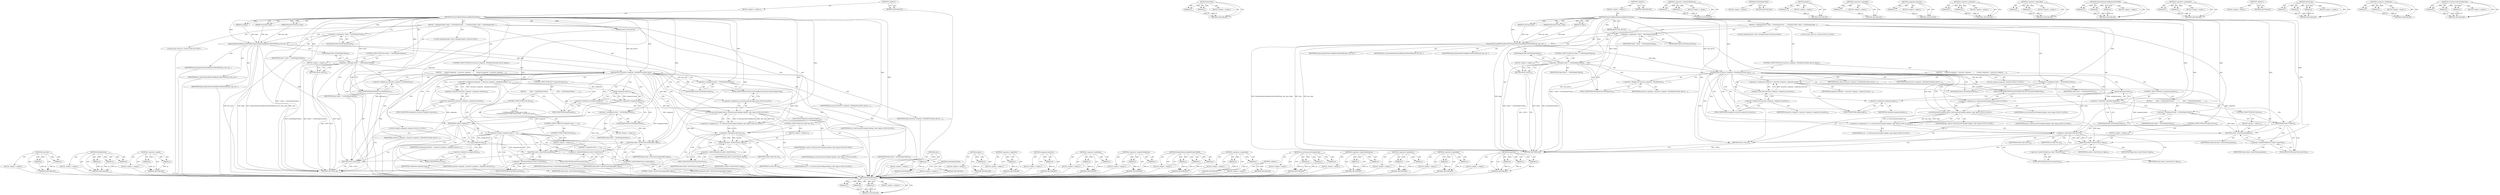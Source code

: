 digraph "InsertChar" {
vulnerable_133 [label=<(METHOD,FilterKeyPress)>];
vulnerable_134 [label=<(PARAM,p1)>];
vulnerable_135 [label=<(PARAM,p2)>];
vulnerable_136 [label=<(PARAM,p3)>];
vulnerable_137 [label=<(BLOCK,&lt;empty&gt;,&lt;empty&gt;)>];
vulnerable_138 [label=<(METHOD_RETURN,ANY)>];
vulnerable_156 [label=<(METHOD,InsertText)>];
vulnerable_157 [label=<(PARAM,p1)>];
vulnerable_158 [label=<(PARAM,p2)>];
vulnerable_159 [label=<(BLOCK,&lt;empty&gt;,&lt;empty&gt;)>];
vulnerable_160 [label=<(METHOD_RETURN,ANY)>];
vulnerable_6 [label=<(METHOD,&lt;global&gt;)<SUB>1</SUB>>];
vulnerable_7 [label=<(BLOCK,&lt;empty&gt;,&lt;empty&gt;)<SUB>1</SUB>>];
vulnerable_8 [label=<(METHOD,ProcessUnfilteredFabricatedKeyPressEvent)<SUB>1</SUB>>];
vulnerable_9 [label=<(PARAM,EventType type)<SUB>2</SUB>>];
vulnerable_10 [label=<(PARAM,KeyboardCode key_code)<SUB>3</SUB>>];
vulnerable_11 [label=<(PARAM,int flags)<SUB>4</SUB>>];
vulnerable_12 [label=<(PARAM,guint32 ibus_keyval)<SUB>5</SUB>>];
vulnerable_13 [label=<(BLOCK,{
  TextInputClient* client = GetTextInputClien...,{
  TextInputClient* client = GetTextInputClien...)<SUB>5</SUB>>];
vulnerable_14 [label="<(LOCAL,TextInputClient* client: TextInputClient*)<SUB>6</SUB>>"];
vulnerable_15 [label=<(&lt;operator&gt;.assignment,* client = GetTextInputClient())<SUB>6</SUB>>];
vulnerable_16 [label=<(IDENTIFIER,client,* client = GetTextInputClient())<SUB>6</SUB>>];
vulnerable_17 [label=<(GetTextInputClient,GetTextInputClient())<SUB>6</SUB>>];
vulnerable_18 [label=<(DispatchFabricatedKeyEventPostIME,DispatchFabricatedKeyEventPostIME(type, key_cod...)<SUB>7</SUB>>];
vulnerable_19 [label=<(IDENTIFIER,type,DispatchFabricatedKeyEventPostIME(type, key_cod...)<SUB>7</SUB>>];
vulnerable_20 [label=<(IDENTIFIER,key_code,DispatchFabricatedKeyEventPostIME(type, key_cod...)<SUB>7</SUB>>];
vulnerable_21 [label=<(IDENTIFIER,flags,DispatchFabricatedKeyEventPostIME(type, key_cod...)<SUB>7</SUB>>];
vulnerable_22 [label=<(CONTROL_STRUCTURE,IF,if (client != GetTextInputClient()))<SUB>9</SUB>>];
vulnerable_23 [label=<(&lt;operator&gt;.notEquals,client != GetTextInputClient())<SUB>9</SUB>>];
vulnerable_24 [label=<(IDENTIFIER,client,client != GetTextInputClient())<SUB>9</SUB>>];
vulnerable_25 [label=<(GetTextInputClient,GetTextInputClient())<SUB>9</SUB>>];
vulnerable_26 [label=<(BLOCK,&lt;empty&gt;,&lt;empty&gt;)<SUB>10</SUB>>];
vulnerable_27 [label=<(RETURN,return;,return;)<SUB>10</SUB>>];
vulnerable_28 [label=<(CONTROL_STRUCTURE,IF,if (character_composer_.FilterKeyPress(ibus_keyval, flags)))<SUB>12</SUB>>];
vulnerable_29 [label=<(FilterKeyPress,character_composer_.FilterKeyPress(ibus_keyval,...)<SUB>12</SUB>>];
vulnerable_30 [label=<(&lt;operator&gt;.fieldAccess,character_composer_.FilterKeyPress)<SUB>12</SUB>>];
vulnerable_31 [label=<(IDENTIFIER,character_composer_,character_composer_.FilterKeyPress(ibus_keyval,...)<SUB>12</SUB>>];
vulnerable_32 [label=<(FIELD_IDENTIFIER,FilterKeyPress,FilterKeyPress)<SUB>12</SUB>>];
vulnerable_33 [label=<(IDENTIFIER,ibus_keyval,character_composer_.FilterKeyPress(ibus_keyval,...)<SUB>12</SUB>>];
vulnerable_34 [label=<(IDENTIFIER,flags,character_composer_.FilterKeyPress(ibus_keyval,...)<SUB>12</SUB>>];
vulnerable_35 [label=<(BLOCK,{
     string16 composed = character_composer_....,{
     string16 composed = character_composer_....)<SUB>12</SUB>>];
vulnerable_36 [label="<(LOCAL,string16 composed: string16)<SUB>13</SUB>>"];
vulnerable_37 [label=<(&lt;operator&gt;.assignment,composed = character_composer_.composed_charact...)<SUB>13</SUB>>];
vulnerable_38 [label=<(IDENTIFIER,composed,composed = character_composer_.composed_charact...)<SUB>13</SUB>>];
vulnerable_39 [label=<(composed_character,character_composer_.composed_character())<SUB>13</SUB>>];
vulnerable_40 [label=<(&lt;operator&gt;.fieldAccess,character_composer_.composed_character)<SUB>13</SUB>>];
vulnerable_41 [label=<(IDENTIFIER,character_composer_,character_composer_.composed_character())<SUB>13</SUB>>];
vulnerable_42 [label=<(FIELD_IDENTIFIER,composed_character,composed_character)<SUB>13</SUB>>];
vulnerable_43 [label=<(CONTROL_STRUCTURE,IF,if (!composed.empty()))<SUB>14</SUB>>];
vulnerable_44 [label=<(&lt;operator&gt;.logicalNot,!composed.empty())<SUB>14</SUB>>];
vulnerable_45 [label=<(empty,composed.empty())<SUB>14</SUB>>];
vulnerable_46 [label=<(&lt;operator&gt;.fieldAccess,composed.empty)<SUB>14</SUB>>];
vulnerable_47 [label=<(IDENTIFIER,composed,composed.empty())<SUB>14</SUB>>];
vulnerable_48 [label=<(FIELD_IDENTIFIER,empty,empty)<SUB>14</SUB>>];
vulnerable_49 [label=<(BLOCK,{
       client = GetTextInputClient();
      i...,{
       client = GetTextInputClient();
      i...)<SUB>14</SUB>>];
vulnerable_50 [label=<(&lt;operator&gt;.assignment,client = GetTextInputClient())<SUB>15</SUB>>];
vulnerable_51 [label=<(IDENTIFIER,client,client = GetTextInputClient())<SUB>15</SUB>>];
vulnerable_52 [label=<(GetTextInputClient,GetTextInputClient())<SUB>15</SUB>>];
vulnerable_53 [label=<(CONTROL_STRUCTURE,IF,if (client))<SUB>16</SUB>>];
vulnerable_54 [label=<(IDENTIFIER,client,if (client))<SUB>16</SUB>>];
vulnerable_55 [label=<(BLOCK,&lt;empty&gt;,&lt;empty&gt;)<SUB>17</SUB>>];
vulnerable_56 [label=<(InsertText,client-&gt;InsertText(composed))<SUB>17</SUB>>];
vulnerable_57 [label=<(&lt;operator&gt;.indirectFieldAccess,client-&gt;InsertText)<SUB>17</SUB>>];
vulnerable_58 [label=<(IDENTIFIER,client,client-&gt;InsertText(composed))<SUB>17</SUB>>];
vulnerable_59 [label=<(FIELD_IDENTIFIER,InsertText,InsertText)<SUB>17</SUB>>];
vulnerable_60 [label=<(IDENTIFIER,composed,client-&gt;InsertText(composed))<SUB>17</SUB>>];
vulnerable_61 [label=<(RETURN,return;,return;)<SUB>19</SUB>>];
vulnerable_62 [label=<(&lt;operator&gt;.assignment,client = GetTextInputClient())<SUB>22</SUB>>];
vulnerable_63 [label=<(IDENTIFIER,client,client = GetTextInputClient())<SUB>22</SUB>>];
vulnerable_64 [label=<(GetTextInputClient,GetTextInputClient())<SUB>22</SUB>>];
vulnerable_65 [label="<(LOCAL,const uint16 ch: uint16)<SUB>23</SUB>>"];
vulnerable_66 [label="<(&lt;operator&gt;.assignment,ch = ui::GetCharacterFromKeyCode(key_code, flags))<SUB>23</SUB>>"];
vulnerable_67 [label="<(IDENTIFIER,ch,ch = ui::GetCharacterFromKeyCode(key_code, flags))<SUB>23</SUB>>"];
vulnerable_68 [label="<(ui.GetCharacterFromKeyCode,ui::GetCharacterFromKeyCode(key_code, flags))<SUB>23</SUB>>"];
vulnerable_69 [label="<(&lt;operator&gt;.fieldAccess,ui::GetCharacterFromKeyCode)<SUB>23</SUB>>"];
vulnerable_70 [label="<(IDENTIFIER,ui,ui::GetCharacterFromKeyCode(key_code, flags))<SUB>23</SUB>>"];
vulnerable_71 [label=<(FIELD_IDENTIFIER,GetCharacterFromKeyCode,GetCharacterFromKeyCode)<SUB>23</SUB>>];
vulnerable_72 [label="<(IDENTIFIER,key_code,ui::GetCharacterFromKeyCode(key_code, flags))<SUB>23</SUB>>"];
vulnerable_73 [label="<(IDENTIFIER,flags,ui::GetCharacterFromKeyCode(key_code, flags))<SUB>23</SUB>>"];
vulnerable_74 [label=<(CONTROL_STRUCTURE,IF,if (client &amp;&amp; ch))<SUB>24</SUB>>];
vulnerable_75 [label=<(&lt;operator&gt;.logicalAnd,client &amp;&amp; ch)<SUB>24</SUB>>];
vulnerable_76 [label=<(IDENTIFIER,client,client &amp;&amp; ch)<SUB>24</SUB>>];
vulnerable_77 [label=<(IDENTIFIER,ch,client &amp;&amp; ch)<SUB>24</SUB>>];
vulnerable_78 [label=<(BLOCK,&lt;empty&gt;,&lt;empty&gt;)<SUB>25</SUB>>];
vulnerable_79 [label=<(InsertChar,client-&gt;InsertChar(ch, flags))<SUB>25</SUB>>];
vulnerable_80 [label=<(&lt;operator&gt;.indirectFieldAccess,client-&gt;InsertChar)<SUB>25</SUB>>];
vulnerable_81 [label=<(IDENTIFIER,client,client-&gt;InsertChar(ch, flags))<SUB>25</SUB>>];
vulnerable_82 [label=<(FIELD_IDENTIFIER,InsertChar,InsertChar)<SUB>25</SUB>>];
vulnerable_83 [label=<(IDENTIFIER,ch,client-&gt;InsertChar(ch, flags))<SUB>25</SUB>>];
vulnerable_84 [label=<(IDENTIFIER,flags,client-&gt;InsertChar(ch, flags))<SUB>25</SUB>>];
vulnerable_85 [label=<(METHOD_RETURN,void)<SUB>1</SUB>>];
vulnerable_87 [label=<(METHOD_RETURN,ANY)<SUB>1</SUB>>];
vulnerable_161 [label=<(METHOD,&lt;operator&gt;.indirectFieldAccess)>];
vulnerable_162 [label=<(PARAM,p1)>];
vulnerable_163 [label=<(PARAM,p2)>];
vulnerable_164 [label=<(BLOCK,&lt;empty&gt;,&lt;empty&gt;)>];
vulnerable_165 [label=<(METHOD_RETURN,ANY)>];
vulnerable_119 [label=<(METHOD,GetTextInputClient)>];
vulnerable_120 [label=<(BLOCK,&lt;empty&gt;,&lt;empty&gt;)>];
vulnerable_121 [label=<(METHOD_RETURN,ANY)>];
vulnerable_152 [label=<(METHOD,empty)>];
vulnerable_153 [label=<(PARAM,p1)>];
vulnerable_154 [label=<(BLOCK,&lt;empty&gt;,&lt;empty&gt;)>];
vulnerable_155 [label=<(METHOD_RETURN,ANY)>];
vulnerable_148 [label=<(METHOD,&lt;operator&gt;.logicalNot)>];
vulnerable_149 [label=<(PARAM,p1)>];
vulnerable_150 [label=<(BLOCK,&lt;empty&gt;,&lt;empty&gt;)>];
vulnerable_151 [label=<(METHOD_RETURN,ANY)>];
vulnerable_144 [label=<(METHOD,composed_character)>];
vulnerable_145 [label=<(PARAM,p1)>];
vulnerable_146 [label=<(BLOCK,&lt;empty&gt;,&lt;empty&gt;)>];
vulnerable_147 [label=<(METHOD_RETURN,ANY)>];
vulnerable_128 [label=<(METHOD,&lt;operator&gt;.notEquals)>];
vulnerable_129 [label=<(PARAM,p1)>];
vulnerable_130 [label=<(PARAM,p2)>];
vulnerable_131 [label=<(BLOCK,&lt;empty&gt;,&lt;empty&gt;)>];
vulnerable_132 [label=<(METHOD_RETURN,ANY)>];
vulnerable_172 [label=<(METHOD,&lt;operator&gt;.logicalAnd)>];
vulnerable_173 [label=<(PARAM,p1)>];
vulnerable_174 [label=<(PARAM,p2)>];
vulnerable_175 [label=<(BLOCK,&lt;empty&gt;,&lt;empty&gt;)>];
vulnerable_176 [label=<(METHOD_RETURN,ANY)>];
vulnerable_122 [label=<(METHOD,DispatchFabricatedKeyEventPostIME)>];
vulnerable_123 [label=<(PARAM,p1)>];
vulnerable_124 [label=<(PARAM,p2)>];
vulnerable_125 [label=<(PARAM,p3)>];
vulnerable_126 [label=<(BLOCK,&lt;empty&gt;,&lt;empty&gt;)>];
vulnerable_127 [label=<(METHOD_RETURN,ANY)>];
vulnerable_114 [label=<(METHOD,&lt;operator&gt;.assignment)>];
vulnerable_115 [label=<(PARAM,p1)>];
vulnerable_116 [label=<(PARAM,p2)>];
vulnerable_117 [label=<(BLOCK,&lt;empty&gt;,&lt;empty&gt;)>];
vulnerable_118 [label=<(METHOD_RETURN,ANY)>];
vulnerable_108 [label=<(METHOD,&lt;global&gt;)<SUB>1</SUB>>];
vulnerable_109 [label=<(BLOCK,&lt;empty&gt;,&lt;empty&gt;)>];
vulnerable_110 [label=<(METHOD_RETURN,ANY)>];
vulnerable_177 [label=<(METHOD,InsertChar)>];
vulnerable_178 [label=<(PARAM,p1)>];
vulnerable_179 [label=<(PARAM,p2)>];
vulnerable_180 [label=<(PARAM,p3)>];
vulnerable_181 [label=<(BLOCK,&lt;empty&gt;,&lt;empty&gt;)>];
vulnerable_182 [label=<(METHOD_RETURN,ANY)>];
vulnerable_139 [label=<(METHOD,&lt;operator&gt;.fieldAccess)>];
vulnerable_140 [label=<(PARAM,p1)>];
vulnerable_141 [label=<(PARAM,p2)>];
vulnerable_142 [label=<(BLOCK,&lt;empty&gt;,&lt;empty&gt;)>];
vulnerable_143 [label=<(METHOD_RETURN,ANY)>];
vulnerable_166 [label=<(METHOD,ui.GetCharacterFromKeyCode)>];
vulnerable_167 [label=<(PARAM,p1)>];
vulnerable_168 [label=<(PARAM,p2)>];
vulnerable_169 [label=<(PARAM,p3)>];
vulnerable_170 [label=<(BLOCK,&lt;empty&gt;,&lt;empty&gt;)>];
vulnerable_171 [label=<(METHOD_RETURN,ANY)>];
fixed_199 [label=<(METHOD,InsertText)>];
fixed_200 [label=<(PARAM,p1)>];
fixed_201 [label=<(PARAM,p2)>];
fixed_202 [label=<(BLOCK,&lt;empty&gt;,&lt;empty&gt;)>];
fixed_203 [label=<(METHOD_RETURN,ANY)>];
fixed_151 [label=<(METHOD,FilterKeyPress)>];
fixed_152 [label=<(PARAM,p1)>];
fixed_153 [label=<(PARAM,p2)>];
fixed_154 [label=<(PARAM,p3)>];
fixed_155 [label=<(BLOCK,&lt;empty&gt;,&lt;empty&gt;)>];
fixed_156 [label=<(METHOD_RETURN,ANY)>];
fixed_174 [label=<(METHOD,&lt;operator&gt;.equals)>];
fixed_175 [label=<(PARAM,p1)>];
fixed_176 [label=<(PARAM,p2)>];
fixed_177 [label=<(BLOCK,&lt;empty&gt;,&lt;empty&gt;)>];
fixed_178 [label=<(METHOD_RETURN,ANY)>];
fixed_6 [label=<(METHOD,&lt;global&gt;)<SUB>1</SUB>>];
fixed_7 [label=<(BLOCK,&lt;empty&gt;,&lt;empty&gt;)<SUB>1</SUB>>];
fixed_8 [label=<(METHOD,ProcessUnfilteredFabricatedKeyPressEvent)<SUB>1</SUB>>];
fixed_9 [label=<(PARAM,EventType type)<SUB>2</SUB>>];
fixed_10 [label=<(PARAM,KeyboardCode key_code)<SUB>3</SUB>>];
fixed_11 [label=<(PARAM,int flags)<SUB>4</SUB>>];
fixed_12 [label=<(PARAM,guint32 ibus_keyval)<SUB>5</SUB>>];
fixed_13 [label=<(BLOCK,{
  TextInputClient* client = GetTextInputClien...,{
  TextInputClient* client = GetTextInputClien...)<SUB>5</SUB>>];
fixed_14 [label="<(LOCAL,TextInputClient* client: TextInputClient*)<SUB>6</SUB>>"];
fixed_15 [label=<(&lt;operator&gt;.assignment,* client = GetTextInputClient())<SUB>6</SUB>>];
fixed_16 [label=<(IDENTIFIER,client,* client = GetTextInputClient())<SUB>6</SUB>>];
fixed_17 [label=<(GetTextInputClient,GetTextInputClient())<SUB>6</SUB>>];
fixed_18 [label=<(DispatchFabricatedKeyEventPostIME,DispatchFabricatedKeyEventPostIME(type, key_cod...)<SUB>7</SUB>>];
fixed_19 [label=<(IDENTIFIER,type,DispatchFabricatedKeyEventPostIME(type, key_cod...)<SUB>7</SUB>>];
fixed_20 [label=<(IDENTIFIER,key_code,DispatchFabricatedKeyEventPostIME(type, key_cod...)<SUB>7</SUB>>];
fixed_21 [label=<(IDENTIFIER,flags,DispatchFabricatedKeyEventPostIME(type, key_cod...)<SUB>7</SUB>>];
fixed_22 [label=<(CONTROL_STRUCTURE,IF,if (client != GetTextInputClient()))<SUB>9</SUB>>];
fixed_23 [label=<(&lt;operator&gt;.notEquals,client != GetTextInputClient())<SUB>9</SUB>>];
fixed_24 [label=<(IDENTIFIER,client,client != GetTextInputClient())<SUB>9</SUB>>];
fixed_25 [label=<(GetTextInputClient,GetTextInputClient())<SUB>9</SUB>>];
fixed_26 [label=<(BLOCK,&lt;empty&gt;,&lt;empty&gt;)<SUB>10</SUB>>];
fixed_27 [label=<(RETURN,return;,return;)<SUB>10</SUB>>];
fixed_28 [label=<(CONTROL_STRUCTURE,IF,if (character_composer_.FilterKeyPress(ibus_keyval, flags)))<SUB>12</SUB>>];
fixed_29 [label=<(FilterKeyPress,character_composer_.FilterKeyPress(ibus_keyval,...)<SUB>12</SUB>>];
fixed_30 [label=<(&lt;operator&gt;.fieldAccess,character_composer_.FilterKeyPress)<SUB>12</SUB>>];
fixed_31 [label=<(IDENTIFIER,character_composer_,character_composer_.FilterKeyPress(ibus_keyval,...)<SUB>12</SUB>>];
fixed_32 [label=<(FIELD_IDENTIFIER,FilterKeyPress,FilterKeyPress)<SUB>12</SUB>>];
fixed_33 [label=<(IDENTIFIER,ibus_keyval,character_composer_.FilterKeyPress(ibus_keyval,...)<SUB>12</SUB>>];
fixed_34 [label=<(IDENTIFIER,flags,character_composer_.FilterKeyPress(ibus_keyval,...)<SUB>12</SUB>>];
fixed_35 [label=<(BLOCK,{
     string16 composed = character_composer_....,{
     string16 composed = character_composer_....)<SUB>12</SUB>>];
fixed_36 [label="<(LOCAL,string16 composed: string16)<SUB>13</SUB>>"];
fixed_37 [label=<(&lt;operator&gt;.assignment,composed = character_composer_.composed_charact...)<SUB>13</SUB>>];
fixed_38 [label=<(IDENTIFIER,composed,composed = character_composer_.composed_charact...)<SUB>13</SUB>>];
fixed_39 [label=<(composed_character,character_composer_.composed_character())<SUB>13</SUB>>];
fixed_40 [label=<(&lt;operator&gt;.fieldAccess,character_composer_.composed_character)<SUB>13</SUB>>];
fixed_41 [label=<(IDENTIFIER,character_composer_,character_composer_.composed_character())<SUB>13</SUB>>];
fixed_42 [label=<(FIELD_IDENTIFIER,composed_character,composed_character)<SUB>13</SUB>>];
fixed_43 [label=<(CONTROL_STRUCTURE,IF,if (!composed.empty()))<SUB>14</SUB>>];
fixed_44 [label=<(&lt;operator&gt;.logicalNot,!composed.empty())<SUB>14</SUB>>];
fixed_45 [label=<(empty,composed.empty())<SUB>14</SUB>>];
fixed_46 [label=<(&lt;operator&gt;.fieldAccess,composed.empty)<SUB>14</SUB>>];
fixed_47 [label=<(IDENTIFIER,composed,composed.empty())<SUB>14</SUB>>];
fixed_48 [label=<(FIELD_IDENTIFIER,empty,empty)<SUB>14</SUB>>];
fixed_49 [label=<(BLOCK,{
       client = GetTextInputClient();
      i...,{
       client = GetTextInputClient();
      i...)<SUB>14</SUB>>];
fixed_50 [label=<(&lt;operator&gt;.assignment,client = GetTextInputClient())<SUB>15</SUB>>];
fixed_51 [label=<(IDENTIFIER,client,client = GetTextInputClient())<SUB>15</SUB>>];
fixed_52 [label=<(GetTextInputClient,GetTextInputClient())<SUB>15</SUB>>];
fixed_53 [label=<(CONTROL_STRUCTURE,IF,if (client))<SUB>16</SUB>>];
fixed_54 [label=<(IDENTIFIER,client,if (client))<SUB>16</SUB>>];
fixed_55 [label="<(BLOCK,{
        // TODO(hashimoto): Send correct DOM ...,{
        // TODO(hashimoto): Send correct DOM ...)<SUB>16</SUB>>"];
fixed_56 [label=<(CONTROL_STRUCTURE,IF,if (composed.size() == 1))<SUB>20</SUB>>];
fixed_57 [label=<(&lt;operator&gt;.equals,composed.size() == 1)<SUB>20</SUB>>];
fixed_58 [label=<(size,composed.size())<SUB>20</SUB>>];
fixed_59 [label=<(&lt;operator&gt;.fieldAccess,composed.size)<SUB>20</SUB>>];
fixed_60 [label=<(IDENTIFIER,composed,composed.size())<SUB>20</SUB>>];
fixed_61 [label=<(FIELD_IDENTIFIER,size,size)<SUB>20</SUB>>];
fixed_62 [label=<(LITERAL,1,composed.size() == 1)<SUB>20</SUB>>];
fixed_63 [label=<(BLOCK,&lt;empty&gt;,&lt;empty&gt;)<SUB>21</SUB>>];
fixed_64 [label=<(InsertChar,client-&gt;InsertChar(composed[0], flags))<SUB>21</SUB>>];
fixed_65 [label=<(&lt;operator&gt;.indirectFieldAccess,client-&gt;InsertChar)<SUB>21</SUB>>];
fixed_66 [label=<(IDENTIFIER,client,client-&gt;InsertChar(composed[0], flags))<SUB>21</SUB>>];
fixed_67 [label=<(FIELD_IDENTIFIER,InsertChar,InsertChar)<SUB>21</SUB>>];
fixed_68 [label=<(&lt;operator&gt;.indirectIndexAccess,composed[0])<SUB>21</SUB>>];
fixed_69 [label=<(IDENTIFIER,composed,client-&gt;InsertChar(composed[0], flags))<SUB>21</SUB>>];
fixed_70 [label=<(LITERAL,0,client-&gt;InsertChar(composed[0], flags))<SUB>21</SUB>>];
fixed_71 [label=<(IDENTIFIER,flags,client-&gt;InsertChar(composed[0], flags))<SUB>21</SUB>>];
fixed_72 [label=<(CONTROL_STRUCTURE,ELSE,else)<SUB>23</SUB>>];
fixed_73 [label=<(BLOCK,&lt;empty&gt;,&lt;empty&gt;)<SUB>23</SUB>>];
fixed_74 [label=<(InsertText,client-&gt;InsertText(composed))<SUB>23</SUB>>];
fixed_75 [label=<(&lt;operator&gt;.indirectFieldAccess,client-&gt;InsertText)<SUB>23</SUB>>];
fixed_76 [label=<(IDENTIFIER,client,client-&gt;InsertText(composed))<SUB>23</SUB>>];
fixed_77 [label=<(FIELD_IDENTIFIER,InsertText,InsertText)<SUB>23</SUB>>];
fixed_78 [label=<(IDENTIFIER,composed,client-&gt;InsertText(composed))<SUB>23</SUB>>];
fixed_79 [label=<(RETURN,return;,return;)<SUB>26</SUB>>];
fixed_80 [label=<(&lt;operator&gt;.assignment,client = GetTextInputClient())<SUB>29</SUB>>];
fixed_81 [label=<(IDENTIFIER,client,client = GetTextInputClient())<SUB>29</SUB>>];
fixed_82 [label=<(GetTextInputClient,GetTextInputClient())<SUB>29</SUB>>];
fixed_83 [label="<(LOCAL,const uint16 ch: uint16)<SUB>30</SUB>>"];
fixed_84 [label="<(&lt;operator&gt;.assignment,ch = ui::GetCharacterFromKeyCode(key_code, flags))<SUB>30</SUB>>"];
fixed_85 [label="<(IDENTIFIER,ch,ch = ui::GetCharacterFromKeyCode(key_code, flags))<SUB>30</SUB>>"];
fixed_86 [label="<(ui.GetCharacterFromKeyCode,ui::GetCharacterFromKeyCode(key_code, flags))<SUB>30</SUB>>"];
fixed_87 [label="<(&lt;operator&gt;.fieldAccess,ui::GetCharacterFromKeyCode)<SUB>30</SUB>>"];
fixed_88 [label="<(IDENTIFIER,ui,ui::GetCharacterFromKeyCode(key_code, flags))<SUB>30</SUB>>"];
fixed_89 [label=<(FIELD_IDENTIFIER,GetCharacterFromKeyCode,GetCharacterFromKeyCode)<SUB>30</SUB>>];
fixed_90 [label="<(IDENTIFIER,key_code,ui::GetCharacterFromKeyCode(key_code, flags))<SUB>30</SUB>>"];
fixed_91 [label="<(IDENTIFIER,flags,ui::GetCharacterFromKeyCode(key_code, flags))<SUB>30</SUB>>"];
fixed_92 [label=<(CONTROL_STRUCTURE,IF,if (client &amp;&amp; ch))<SUB>31</SUB>>];
fixed_93 [label=<(&lt;operator&gt;.logicalAnd,client &amp;&amp; ch)<SUB>31</SUB>>];
fixed_94 [label=<(IDENTIFIER,client,client &amp;&amp; ch)<SUB>31</SUB>>];
fixed_95 [label=<(IDENTIFIER,ch,client &amp;&amp; ch)<SUB>31</SUB>>];
fixed_96 [label=<(BLOCK,&lt;empty&gt;,&lt;empty&gt;)<SUB>32</SUB>>];
fixed_97 [label=<(InsertChar,client-&gt;InsertChar(ch, flags))<SUB>32</SUB>>];
fixed_98 [label=<(&lt;operator&gt;.indirectFieldAccess,client-&gt;InsertChar)<SUB>32</SUB>>];
fixed_99 [label=<(IDENTIFIER,client,client-&gt;InsertChar(ch, flags))<SUB>32</SUB>>];
fixed_100 [label=<(FIELD_IDENTIFIER,InsertChar,InsertChar)<SUB>32</SUB>>];
fixed_101 [label=<(IDENTIFIER,ch,client-&gt;InsertChar(ch, flags))<SUB>32</SUB>>];
fixed_102 [label=<(IDENTIFIER,flags,client-&gt;InsertChar(ch, flags))<SUB>32</SUB>>];
fixed_103 [label=<(METHOD_RETURN,void)<SUB>1</SUB>>];
fixed_105 [label=<(METHOD_RETURN,ANY)<SUB>1</SUB>>];
fixed_179 [label=<(METHOD,size)>];
fixed_180 [label=<(PARAM,p1)>];
fixed_181 [label=<(BLOCK,&lt;empty&gt;,&lt;empty&gt;)>];
fixed_182 [label=<(METHOD_RETURN,ANY)>];
fixed_137 [label=<(METHOD,GetTextInputClient)>];
fixed_138 [label=<(BLOCK,&lt;empty&gt;,&lt;empty&gt;)>];
fixed_139 [label=<(METHOD_RETURN,ANY)>];
fixed_170 [label=<(METHOD,empty)>];
fixed_171 [label=<(PARAM,p1)>];
fixed_172 [label=<(BLOCK,&lt;empty&gt;,&lt;empty&gt;)>];
fixed_173 [label=<(METHOD_RETURN,ANY)>];
fixed_166 [label=<(METHOD,&lt;operator&gt;.logicalNot)>];
fixed_167 [label=<(PARAM,p1)>];
fixed_168 [label=<(BLOCK,&lt;empty&gt;,&lt;empty&gt;)>];
fixed_169 [label=<(METHOD_RETURN,ANY)>];
fixed_162 [label=<(METHOD,composed_character)>];
fixed_163 [label=<(PARAM,p1)>];
fixed_164 [label=<(BLOCK,&lt;empty&gt;,&lt;empty&gt;)>];
fixed_165 [label=<(METHOD_RETURN,ANY)>];
fixed_146 [label=<(METHOD,&lt;operator&gt;.notEquals)>];
fixed_147 [label=<(PARAM,p1)>];
fixed_148 [label=<(PARAM,p2)>];
fixed_149 [label=<(BLOCK,&lt;empty&gt;,&lt;empty&gt;)>];
fixed_150 [label=<(METHOD_RETURN,ANY)>];
fixed_189 [label=<(METHOD,&lt;operator&gt;.indirectFieldAccess)>];
fixed_190 [label=<(PARAM,p1)>];
fixed_191 [label=<(PARAM,p2)>];
fixed_192 [label=<(BLOCK,&lt;empty&gt;,&lt;empty&gt;)>];
fixed_193 [label=<(METHOD_RETURN,ANY)>];
fixed_140 [label=<(METHOD,DispatchFabricatedKeyEventPostIME)>];
fixed_141 [label=<(PARAM,p1)>];
fixed_142 [label=<(PARAM,p2)>];
fixed_143 [label=<(PARAM,p3)>];
fixed_144 [label=<(BLOCK,&lt;empty&gt;,&lt;empty&gt;)>];
fixed_145 [label=<(METHOD_RETURN,ANY)>];
fixed_132 [label=<(METHOD,&lt;operator&gt;.assignment)>];
fixed_133 [label=<(PARAM,p1)>];
fixed_134 [label=<(PARAM,p2)>];
fixed_135 [label=<(BLOCK,&lt;empty&gt;,&lt;empty&gt;)>];
fixed_136 [label=<(METHOD_RETURN,ANY)>];
fixed_126 [label=<(METHOD,&lt;global&gt;)<SUB>1</SUB>>];
fixed_127 [label=<(BLOCK,&lt;empty&gt;,&lt;empty&gt;)>];
fixed_128 [label=<(METHOD_RETURN,ANY)>];
fixed_204 [label=<(METHOD,ui.GetCharacterFromKeyCode)>];
fixed_205 [label=<(PARAM,p1)>];
fixed_206 [label=<(PARAM,p2)>];
fixed_207 [label=<(PARAM,p3)>];
fixed_208 [label=<(BLOCK,&lt;empty&gt;,&lt;empty&gt;)>];
fixed_209 [label=<(METHOD_RETURN,ANY)>];
fixed_194 [label=<(METHOD,&lt;operator&gt;.indirectIndexAccess)>];
fixed_195 [label=<(PARAM,p1)>];
fixed_196 [label=<(PARAM,p2)>];
fixed_197 [label=<(BLOCK,&lt;empty&gt;,&lt;empty&gt;)>];
fixed_198 [label=<(METHOD_RETURN,ANY)>];
fixed_157 [label=<(METHOD,&lt;operator&gt;.fieldAccess)>];
fixed_158 [label=<(PARAM,p1)>];
fixed_159 [label=<(PARAM,p2)>];
fixed_160 [label=<(BLOCK,&lt;empty&gt;,&lt;empty&gt;)>];
fixed_161 [label=<(METHOD_RETURN,ANY)>];
fixed_210 [label=<(METHOD,&lt;operator&gt;.logicalAnd)>];
fixed_211 [label=<(PARAM,p1)>];
fixed_212 [label=<(PARAM,p2)>];
fixed_213 [label=<(BLOCK,&lt;empty&gt;,&lt;empty&gt;)>];
fixed_214 [label=<(METHOD_RETURN,ANY)>];
fixed_183 [label=<(METHOD,InsertChar)>];
fixed_184 [label=<(PARAM,p1)>];
fixed_185 [label=<(PARAM,p2)>];
fixed_186 [label=<(PARAM,p3)>];
fixed_187 [label=<(BLOCK,&lt;empty&gt;,&lt;empty&gt;)>];
fixed_188 [label=<(METHOD_RETURN,ANY)>];
vulnerable_133 -> vulnerable_134  [key=0, label="AST: "];
vulnerable_133 -> vulnerable_134  [key=1, label="DDG: "];
vulnerable_133 -> vulnerable_137  [key=0, label="AST: "];
vulnerable_133 -> vulnerable_135  [key=0, label="AST: "];
vulnerable_133 -> vulnerable_135  [key=1, label="DDG: "];
vulnerable_133 -> vulnerable_138  [key=0, label="AST: "];
vulnerable_133 -> vulnerable_138  [key=1, label="CFG: "];
vulnerable_133 -> vulnerable_136  [key=0, label="AST: "];
vulnerable_133 -> vulnerable_136  [key=1, label="DDG: "];
vulnerable_134 -> vulnerable_138  [key=0, label="DDG: p1"];
vulnerable_135 -> vulnerable_138  [key=0, label="DDG: p2"];
vulnerable_136 -> vulnerable_138  [key=0, label="DDG: p3"];
vulnerable_156 -> vulnerable_157  [key=0, label="AST: "];
vulnerable_156 -> vulnerable_157  [key=1, label="DDG: "];
vulnerable_156 -> vulnerable_159  [key=0, label="AST: "];
vulnerable_156 -> vulnerable_158  [key=0, label="AST: "];
vulnerable_156 -> vulnerable_158  [key=1, label="DDG: "];
vulnerable_156 -> vulnerable_160  [key=0, label="AST: "];
vulnerable_156 -> vulnerable_160  [key=1, label="CFG: "];
vulnerable_157 -> vulnerable_160  [key=0, label="DDG: p1"];
vulnerable_158 -> vulnerable_160  [key=0, label="DDG: p2"];
vulnerable_6 -> vulnerable_7  [key=0, label="AST: "];
vulnerable_6 -> vulnerable_87  [key=0, label="AST: "];
vulnerable_6 -> vulnerable_87  [key=1, label="CFG: "];
vulnerable_7 -> vulnerable_8  [key=0, label="AST: "];
vulnerable_8 -> vulnerable_9  [key=0, label="AST: "];
vulnerable_8 -> vulnerable_9  [key=1, label="DDG: "];
vulnerable_8 -> vulnerable_10  [key=0, label="AST: "];
vulnerable_8 -> vulnerable_10  [key=1, label="DDG: "];
vulnerable_8 -> vulnerable_11  [key=0, label="AST: "];
vulnerable_8 -> vulnerable_11  [key=1, label="DDG: "];
vulnerable_8 -> vulnerable_12  [key=0, label="AST: "];
vulnerable_8 -> vulnerable_12  [key=1, label="DDG: "];
vulnerable_8 -> vulnerable_13  [key=0, label="AST: "];
vulnerable_8 -> vulnerable_85  [key=0, label="AST: "];
vulnerable_8 -> vulnerable_17  [key=0, label="CFG: "];
vulnerable_8 -> vulnerable_15  [key=0, label="DDG: "];
vulnerable_8 -> vulnerable_62  [key=0, label="DDG: "];
vulnerable_8 -> vulnerable_18  [key=0, label="DDG: "];
vulnerable_8 -> vulnerable_23  [key=0, label="DDG: "];
vulnerable_8 -> vulnerable_27  [key=0, label="DDG: "];
vulnerable_8 -> vulnerable_29  [key=0, label="DDG: "];
vulnerable_8 -> vulnerable_61  [key=0, label="DDG: "];
vulnerable_8 -> vulnerable_68  [key=0, label="DDG: "];
vulnerable_8 -> vulnerable_75  [key=0, label="DDG: "];
vulnerable_8 -> vulnerable_79  [key=0, label="DDG: "];
vulnerable_8 -> vulnerable_50  [key=0, label="DDG: "];
vulnerable_8 -> vulnerable_54  [key=0, label="DDG: "];
vulnerable_8 -> vulnerable_56  [key=0, label="DDG: "];
vulnerable_9 -> vulnerable_18  [key=0, label="DDG: type"];
vulnerable_10 -> vulnerable_18  [key=0, label="DDG: key_code"];
vulnerable_11 -> vulnerable_18  [key=0, label="DDG: flags"];
vulnerable_12 -> vulnerable_85  [key=0, label="DDG: ibus_keyval"];
vulnerable_12 -> vulnerable_29  [key=0, label="DDG: ibus_keyval"];
vulnerable_13 -> vulnerable_14  [key=0, label="AST: "];
vulnerable_13 -> vulnerable_15  [key=0, label="AST: "];
vulnerable_13 -> vulnerable_18  [key=0, label="AST: "];
vulnerable_13 -> vulnerable_22  [key=0, label="AST: "];
vulnerable_13 -> vulnerable_28  [key=0, label="AST: "];
vulnerable_13 -> vulnerable_62  [key=0, label="AST: "];
vulnerable_13 -> vulnerable_65  [key=0, label="AST: "];
vulnerable_13 -> vulnerable_66  [key=0, label="AST: "];
vulnerable_13 -> vulnerable_74  [key=0, label="AST: "];
vulnerable_15 -> vulnerable_16  [key=0, label="AST: "];
vulnerable_15 -> vulnerable_17  [key=0, label="AST: "];
vulnerable_15 -> vulnerable_18  [key=0, label="CFG: "];
vulnerable_15 -> vulnerable_85  [key=0, label="DDG: * client = GetTextInputClient()"];
vulnerable_15 -> vulnerable_23  [key=0, label="DDG: client"];
vulnerable_17 -> vulnerable_15  [key=0, label="CFG: "];
vulnerable_18 -> vulnerable_19  [key=0, label="AST: "];
vulnerable_18 -> vulnerable_20  [key=0, label="AST: "];
vulnerable_18 -> vulnerable_21  [key=0, label="AST: "];
vulnerable_18 -> vulnerable_25  [key=0, label="CFG: "];
vulnerable_18 -> vulnerable_85  [key=0, label="DDG: type"];
vulnerable_18 -> vulnerable_85  [key=1, label="DDG: key_code"];
vulnerable_18 -> vulnerable_85  [key=2, label="DDG: flags"];
vulnerable_18 -> vulnerable_85  [key=3, label="DDG: DispatchFabricatedKeyEventPostIME(type, key_code, flags)"];
vulnerable_18 -> vulnerable_29  [key=0, label="DDG: flags"];
vulnerable_18 -> vulnerable_68  [key=0, label="DDG: key_code"];
vulnerable_22 -> vulnerable_23  [key=0, label="AST: "];
vulnerable_22 -> vulnerable_26  [key=0, label="AST: "];
vulnerable_23 -> vulnerable_24  [key=0, label="AST: "];
vulnerable_23 -> vulnerable_25  [key=0, label="AST: "];
vulnerable_23 -> vulnerable_27  [key=0, label="CFG: "];
vulnerable_23 -> vulnerable_27  [key=1, label="CDG: "];
vulnerable_23 -> vulnerable_32  [key=0, label="CFG: "];
vulnerable_23 -> vulnerable_32  [key=1, label="CDG: "];
vulnerable_23 -> vulnerable_85  [key=0, label="DDG: client"];
vulnerable_23 -> vulnerable_85  [key=1, label="DDG: GetTextInputClient()"];
vulnerable_23 -> vulnerable_85  [key=2, label="DDG: client != GetTextInputClient()"];
vulnerable_23 -> vulnerable_30  [key=0, label="CDG: "];
vulnerable_23 -> vulnerable_29  [key=0, label="CDG: "];
vulnerable_25 -> vulnerable_23  [key=0, label="CFG: "];
vulnerable_26 -> vulnerable_27  [key=0, label="AST: "];
vulnerable_27 -> vulnerable_85  [key=0, label="CFG: "];
vulnerable_27 -> vulnerable_85  [key=1, label="DDG: &lt;RET&gt;"];
vulnerable_28 -> vulnerable_29  [key=0, label="AST: "];
vulnerable_28 -> vulnerable_35  [key=0, label="AST: "];
vulnerable_29 -> vulnerable_30  [key=0, label="AST: "];
vulnerable_29 -> vulnerable_33  [key=0, label="AST: "];
vulnerable_29 -> vulnerable_34  [key=0, label="AST: "];
vulnerable_29 -> vulnerable_42  [key=0, label="CFG: "];
vulnerable_29 -> vulnerable_42  [key=1, label="CDG: "];
vulnerable_29 -> vulnerable_64  [key=0, label="CFG: "];
vulnerable_29 -> vulnerable_64  [key=1, label="CDG: "];
vulnerable_29 -> vulnerable_68  [key=0, label="DDG: flags"];
vulnerable_29 -> vulnerable_68  [key=1, label="CDG: "];
vulnerable_29 -> vulnerable_48  [key=0, label="CDG: "];
vulnerable_29 -> vulnerable_66  [key=0, label="CDG: "];
vulnerable_29 -> vulnerable_75  [key=0, label="CDG: "];
vulnerable_29 -> vulnerable_37  [key=0, label="CDG: "];
vulnerable_29 -> vulnerable_46  [key=0, label="CDG: "];
vulnerable_29 -> vulnerable_69  [key=0, label="CDG: "];
vulnerable_29 -> vulnerable_45  [key=0, label="CDG: "];
vulnerable_29 -> vulnerable_40  [key=0, label="CDG: "];
vulnerable_29 -> vulnerable_44  [key=0, label="CDG: "];
vulnerable_29 -> vulnerable_61  [key=0, label="CDG: "];
vulnerable_29 -> vulnerable_71  [key=0, label="CDG: "];
vulnerable_29 -> vulnerable_62  [key=0, label="CDG: "];
vulnerable_29 -> vulnerable_39  [key=0, label="CDG: "];
vulnerable_30 -> vulnerable_31  [key=0, label="AST: "];
vulnerable_30 -> vulnerable_32  [key=0, label="AST: "];
vulnerable_30 -> vulnerable_29  [key=0, label="CFG: "];
vulnerable_32 -> vulnerable_30  [key=0, label="CFG: "];
vulnerable_35 -> vulnerable_36  [key=0, label="AST: "];
vulnerable_35 -> vulnerable_37  [key=0, label="AST: "];
vulnerable_35 -> vulnerable_43  [key=0, label="AST: "];
vulnerable_35 -> vulnerable_61  [key=0, label="AST: "];
vulnerable_37 -> vulnerable_38  [key=0, label="AST: "];
vulnerable_37 -> vulnerable_39  [key=0, label="AST: "];
vulnerable_37 -> vulnerable_48  [key=0, label="CFG: "];
vulnerable_37 -> vulnerable_45  [key=0, label="DDG: composed"];
vulnerable_37 -> vulnerable_56  [key=0, label="DDG: composed"];
vulnerable_39 -> vulnerable_40  [key=0, label="AST: "];
vulnerable_39 -> vulnerable_37  [key=0, label="CFG: "];
vulnerable_39 -> vulnerable_37  [key=1, label="DDG: character_composer_.composed_character"];
vulnerable_40 -> vulnerable_41  [key=0, label="AST: "];
vulnerable_40 -> vulnerable_42  [key=0, label="AST: "];
vulnerable_40 -> vulnerable_39  [key=0, label="CFG: "];
vulnerable_42 -> vulnerable_40  [key=0, label="CFG: "];
vulnerable_43 -> vulnerable_44  [key=0, label="AST: "];
vulnerable_43 -> vulnerable_49  [key=0, label="AST: "];
vulnerable_44 -> vulnerable_45  [key=0, label="AST: "];
vulnerable_44 -> vulnerable_61  [key=0, label="CFG: "];
vulnerable_44 -> vulnerable_52  [key=0, label="CFG: "];
vulnerable_44 -> vulnerable_52  [key=1, label="CDG: "];
vulnerable_44 -> vulnerable_50  [key=0, label="CDG: "];
vulnerable_44 -> vulnerable_54  [key=0, label="CDG: "];
vulnerable_45 -> vulnerable_46  [key=0, label="AST: "];
vulnerable_45 -> vulnerable_44  [key=0, label="CFG: "];
vulnerable_45 -> vulnerable_44  [key=1, label="DDG: composed.empty"];
vulnerable_45 -> vulnerable_56  [key=0, label="DDG: composed.empty"];
vulnerable_46 -> vulnerable_47  [key=0, label="AST: "];
vulnerable_46 -> vulnerable_48  [key=0, label="AST: "];
vulnerable_46 -> vulnerable_45  [key=0, label="CFG: "];
vulnerable_48 -> vulnerable_46  [key=0, label="CFG: "];
vulnerable_49 -> vulnerable_50  [key=0, label="AST: "];
vulnerable_49 -> vulnerable_53  [key=0, label="AST: "];
vulnerable_50 -> vulnerable_51  [key=0, label="AST: "];
vulnerable_50 -> vulnerable_52  [key=0, label="AST: "];
vulnerable_50 -> vulnerable_54  [key=0, label="CFG: "];
vulnerable_50 -> vulnerable_56  [key=0, label="DDG: client"];
vulnerable_52 -> vulnerable_50  [key=0, label="CFG: "];
vulnerable_53 -> vulnerable_54  [key=0, label="AST: "];
vulnerable_53 -> vulnerable_55  [key=0, label="AST: "];
vulnerable_54 -> vulnerable_61  [key=0, label="CFG: "];
vulnerable_54 -> vulnerable_59  [key=0, label="CFG: "];
vulnerable_54 -> vulnerable_59  [key=1, label="CDG: "];
vulnerable_54 -> vulnerable_57  [key=0, label="CDG: "];
vulnerable_54 -> vulnerable_56  [key=0, label="CDG: "];
vulnerable_55 -> vulnerable_56  [key=0, label="AST: "];
vulnerable_56 -> vulnerable_57  [key=0, label="AST: "];
vulnerable_56 -> vulnerable_60  [key=0, label="AST: "];
vulnerable_56 -> vulnerable_61  [key=0, label="CFG: "];
vulnerable_57 -> vulnerable_58  [key=0, label="AST: "];
vulnerable_57 -> vulnerable_59  [key=0, label="AST: "];
vulnerable_57 -> vulnerable_56  [key=0, label="CFG: "];
vulnerable_59 -> vulnerable_57  [key=0, label="CFG: "];
vulnerable_61 -> vulnerable_85  [key=0, label="CFG: "];
vulnerable_61 -> vulnerable_85  [key=1, label="DDG: &lt;RET&gt;"];
vulnerable_62 -> vulnerable_63  [key=0, label="AST: "];
vulnerable_62 -> vulnerable_64  [key=0, label="AST: "];
vulnerable_62 -> vulnerable_71  [key=0, label="CFG: "];
vulnerable_62 -> vulnerable_75  [key=0, label="DDG: client"];
vulnerable_64 -> vulnerable_62  [key=0, label="CFG: "];
vulnerable_66 -> vulnerable_67  [key=0, label="AST: "];
vulnerable_66 -> vulnerable_68  [key=0, label="AST: "];
vulnerable_66 -> vulnerable_75  [key=0, label="CFG: "];
vulnerable_66 -> vulnerable_75  [key=1, label="DDG: ch"];
vulnerable_68 -> vulnerable_69  [key=0, label="AST: "];
vulnerable_68 -> vulnerable_72  [key=0, label="AST: "];
vulnerable_68 -> vulnerable_73  [key=0, label="AST: "];
vulnerable_68 -> vulnerable_66  [key=0, label="CFG: "];
vulnerable_68 -> vulnerable_66  [key=1, label="DDG: ui::GetCharacterFromKeyCode"];
vulnerable_68 -> vulnerable_66  [key=2, label="DDG: key_code"];
vulnerable_68 -> vulnerable_66  [key=3, label="DDG: flags"];
vulnerable_68 -> vulnerable_79  [key=0, label="DDG: flags"];
vulnerable_69 -> vulnerable_70  [key=0, label="AST: "];
vulnerable_69 -> vulnerable_71  [key=0, label="AST: "];
vulnerable_69 -> vulnerable_68  [key=0, label="CFG: "];
vulnerable_71 -> vulnerable_69  [key=0, label="CFG: "];
vulnerable_74 -> vulnerable_75  [key=0, label="AST: "];
vulnerable_74 -> vulnerable_78  [key=0, label="AST: "];
vulnerable_75 -> vulnerable_76  [key=0, label="AST: "];
vulnerable_75 -> vulnerable_77  [key=0, label="AST: "];
vulnerable_75 -> vulnerable_85  [key=0, label="CFG: "];
vulnerable_75 -> vulnerable_82  [key=0, label="CFG: "];
vulnerable_75 -> vulnerable_82  [key=1, label="CDG: "];
vulnerable_75 -> vulnerable_79  [key=0, label="DDG: client"];
vulnerable_75 -> vulnerable_79  [key=1, label="DDG: ch"];
vulnerable_75 -> vulnerable_79  [key=2, label="CDG: "];
vulnerable_75 -> vulnerable_80  [key=0, label="CDG: "];
vulnerable_78 -> vulnerable_79  [key=0, label="AST: "];
vulnerable_79 -> vulnerable_80  [key=0, label="AST: "];
vulnerable_79 -> vulnerable_83  [key=0, label="AST: "];
vulnerable_79 -> vulnerable_84  [key=0, label="AST: "];
vulnerable_79 -> vulnerable_85  [key=0, label="CFG: "];
vulnerable_80 -> vulnerable_81  [key=0, label="AST: "];
vulnerable_80 -> vulnerable_82  [key=0, label="AST: "];
vulnerable_80 -> vulnerable_79  [key=0, label="CFG: "];
vulnerable_82 -> vulnerable_80  [key=0, label="CFG: "];
vulnerable_161 -> vulnerable_162  [key=0, label="AST: "];
vulnerable_161 -> vulnerable_162  [key=1, label="DDG: "];
vulnerable_161 -> vulnerable_164  [key=0, label="AST: "];
vulnerable_161 -> vulnerable_163  [key=0, label="AST: "];
vulnerable_161 -> vulnerable_163  [key=1, label="DDG: "];
vulnerable_161 -> vulnerable_165  [key=0, label="AST: "];
vulnerable_161 -> vulnerable_165  [key=1, label="CFG: "];
vulnerable_162 -> vulnerable_165  [key=0, label="DDG: p1"];
vulnerable_163 -> vulnerable_165  [key=0, label="DDG: p2"];
vulnerable_119 -> vulnerable_120  [key=0, label="AST: "];
vulnerable_119 -> vulnerable_121  [key=0, label="AST: "];
vulnerable_119 -> vulnerable_121  [key=1, label="CFG: "];
vulnerable_152 -> vulnerable_153  [key=0, label="AST: "];
vulnerable_152 -> vulnerable_153  [key=1, label="DDG: "];
vulnerable_152 -> vulnerable_154  [key=0, label="AST: "];
vulnerable_152 -> vulnerable_155  [key=0, label="AST: "];
vulnerable_152 -> vulnerable_155  [key=1, label="CFG: "];
vulnerable_153 -> vulnerable_155  [key=0, label="DDG: p1"];
vulnerable_148 -> vulnerable_149  [key=0, label="AST: "];
vulnerable_148 -> vulnerable_149  [key=1, label="DDG: "];
vulnerable_148 -> vulnerable_150  [key=0, label="AST: "];
vulnerable_148 -> vulnerable_151  [key=0, label="AST: "];
vulnerable_148 -> vulnerable_151  [key=1, label="CFG: "];
vulnerable_149 -> vulnerable_151  [key=0, label="DDG: p1"];
vulnerable_144 -> vulnerable_145  [key=0, label="AST: "];
vulnerable_144 -> vulnerable_145  [key=1, label="DDG: "];
vulnerable_144 -> vulnerable_146  [key=0, label="AST: "];
vulnerable_144 -> vulnerable_147  [key=0, label="AST: "];
vulnerable_144 -> vulnerable_147  [key=1, label="CFG: "];
vulnerable_145 -> vulnerable_147  [key=0, label="DDG: p1"];
vulnerable_128 -> vulnerable_129  [key=0, label="AST: "];
vulnerable_128 -> vulnerable_129  [key=1, label="DDG: "];
vulnerable_128 -> vulnerable_131  [key=0, label="AST: "];
vulnerable_128 -> vulnerable_130  [key=0, label="AST: "];
vulnerable_128 -> vulnerable_130  [key=1, label="DDG: "];
vulnerable_128 -> vulnerable_132  [key=0, label="AST: "];
vulnerable_128 -> vulnerable_132  [key=1, label="CFG: "];
vulnerable_129 -> vulnerable_132  [key=0, label="DDG: p1"];
vulnerable_130 -> vulnerable_132  [key=0, label="DDG: p2"];
vulnerable_172 -> vulnerable_173  [key=0, label="AST: "];
vulnerable_172 -> vulnerable_173  [key=1, label="DDG: "];
vulnerable_172 -> vulnerable_175  [key=0, label="AST: "];
vulnerable_172 -> vulnerable_174  [key=0, label="AST: "];
vulnerable_172 -> vulnerable_174  [key=1, label="DDG: "];
vulnerable_172 -> vulnerable_176  [key=0, label="AST: "];
vulnerable_172 -> vulnerable_176  [key=1, label="CFG: "];
vulnerable_173 -> vulnerable_176  [key=0, label="DDG: p1"];
vulnerable_174 -> vulnerable_176  [key=0, label="DDG: p2"];
vulnerable_122 -> vulnerable_123  [key=0, label="AST: "];
vulnerable_122 -> vulnerable_123  [key=1, label="DDG: "];
vulnerable_122 -> vulnerable_126  [key=0, label="AST: "];
vulnerable_122 -> vulnerable_124  [key=0, label="AST: "];
vulnerable_122 -> vulnerable_124  [key=1, label="DDG: "];
vulnerable_122 -> vulnerable_127  [key=0, label="AST: "];
vulnerable_122 -> vulnerable_127  [key=1, label="CFG: "];
vulnerable_122 -> vulnerable_125  [key=0, label="AST: "];
vulnerable_122 -> vulnerable_125  [key=1, label="DDG: "];
vulnerable_123 -> vulnerable_127  [key=0, label="DDG: p1"];
vulnerable_124 -> vulnerable_127  [key=0, label="DDG: p2"];
vulnerable_125 -> vulnerable_127  [key=0, label="DDG: p3"];
vulnerable_114 -> vulnerable_115  [key=0, label="AST: "];
vulnerable_114 -> vulnerable_115  [key=1, label="DDG: "];
vulnerable_114 -> vulnerable_117  [key=0, label="AST: "];
vulnerable_114 -> vulnerable_116  [key=0, label="AST: "];
vulnerable_114 -> vulnerable_116  [key=1, label="DDG: "];
vulnerable_114 -> vulnerable_118  [key=0, label="AST: "];
vulnerable_114 -> vulnerable_118  [key=1, label="CFG: "];
vulnerable_115 -> vulnerable_118  [key=0, label="DDG: p1"];
vulnerable_116 -> vulnerable_118  [key=0, label="DDG: p2"];
vulnerable_108 -> vulnerable_109  [key=0, label="AST: "];
vulnerable_108 -> vulnerable_110  [key=0, label="AST: "];
vulnerable_108 -> vulnerable_110  [key=1, label="CFG: "];
vulnerable_177 -> vulnerable_178  [key=0, label="AST: "];
vulnerable_177 -> vulnerable_178  [key=1, label="DDG: "];
vulnerable_177 -> vulnerable_181  [key=0, label="AST: "];
vulnerable_177 -> vulnerable_179  [key=0, label="AST: "];
vulnerable_177 -> vulnerable_179  [key=1, label="DDG: "];
vulnerable_177 -> vulnerable_182  [key=0, label="AST: "];
vulnerable_177 -> vulnerable_182  [key=1, label="CFG: "];
vulnerable_177 -> vulnerable_180  [key=0, label="AST: "];
vulnerable_177 -> vulnerable_180  [key=1, label="DDG: "];
vulnerable_178 -> vulnerable_182  [key=0, label="DDG: p1"];
vulnerable_179 -> vulnerable_182  [key=0, label="DDG: p2"];
vulnerable_180 -> vulnerable_182  [key=0, label="DDG: p3"];
vulnerable_139 -> vulnerable_140  [key=0, label="AST: "];
vulnerable_139 -> vulnerable_140  [key=1, label="DDG: "];
vulnerable_139 -> vulnerable_142  [key=0, label="AST: "];
vulnerable_139 -> vulnerable_141  [key=0, label="AST: "];
vulnerable_139 -> vulnerable_141  [key=1, label="DDG: "];
vulnerable_139 -> vulnerable_143  [key=0, label="AST: "];
vulnerable_139 -> vulnerable_143  [key=1, label="CFG: "];
vulnerable_140 -> vulnerable_143  [key=0, label="DDG: p1"];
vulnerable_141 -> vulnerable_143  [key=0, label="DDG: p2"];
vulnerable_166 -> vulnerable_167  [key=0, label="AST: "];
vulnerable_166 -> vulnerable_167  [key=1, label="DDG: "];
vulnerable_166 -> vulnerable_170  [key=0, label="AST: "];
vulnerable_166 -> vulnerable_168  [key=0, label="AST: "];
vulnerable_166 -> vulnerable_168  [key=1, label="DDG: "];
vulnerable_166 -> vulnerable_171  [key=0, label="AST: "];
vulnerable_166 -> vulnerable_171  [key=1, label="CFG: "];
vulnerable_166 -> vulnerable_169  [key=0, label="AST: "];
vulnerable_166 -> vulnerable_169  [key=1, label="DDG: "];
vulnerable_167 -> vulnerable_171  [key=0, label="DDG: p1"];
vulnerable_168 -> vulnerable_171  [key=0, label="DDG: p2"];
vulnerable_169 -> vulnerable_171  [key=0, label="DDG: p3"];
fixed_199 -> fixed_200  [key=0, label="AST: "];
fixed_199 -> fixed_200  [key=1, label="DDG: "];
fixed_199 -> fixed_202  [key=0, label="AST: "];
fixed_199 -> fixed_201  [key=0, label="AST: "];
fixed_199 -> fixed_201  [key=1, label="DDG: "];
fixed_199 -> fixed_203  [key=0, label="AST: "];
fixed_199 -> fixed_203  [key=1, label="CFG: "];
fixed_200 -> fixed_203  [key=0, label="DDG: p1"];
fixed_201 -> fixed_203  [key=0, label="DDG: p2"];
fixed_202 -> vulnerable_133  [key=0];
fixed_203 -> vulnerable_133  [key=0];
fixed_151 -> fixed_152  [key=0, label="AST: "];
fixed_151 -> fixed_152  [key=1, label="DDG: "];
fixed_151 -> fixed_155  [key=0, label="AST: "];
fixed_151 -> fixed_153  [key=0, label="AST: "];
fixed_151 -> fixed_153  [key=1, label="DDG: "];
fixed_151 -> fixed_156  [key=0, label="AST: "];
fixed_151 -> fixed_156  [key=1, label="CFG: "];
fixed_151 -> fixed_154  [key=0, label="AST: "];
fixed_151 -> fixed_154  [key=1, label="DDG: "];
fixed_152 -> fixed_156  [key=0, label="DDG: p1"];
fixed_153 -> fixed_156  [key=0, label="DDG: p2"];
fixed_154 -> fixed_156  [key=0, label="DDG: p3"];
fixed_155 -> vulnerable_133  [key=0];
fixed_156 -> vulnerable_133  [key=0];
fixed_174 -> fixed_175  [key=0, label="AST: "];
fixed_174 -> fixed_175  [key=1, label="DDG: "];
fixed_174 -> fixed_177  [key=0, label="AST: "];
fixed_174 -> fixed_176  [key=0, label="AST: "];
fixed_174 -> fixed_176  [key=1, label="DDG: "];
fixed_174 -> fixed_178  [key=0, label="AST: "];
fixed_174 -> fixed_178  [key=1, label="CFG: "];
fixed_175 -> fixed_178  [key=0, label="DDG: p1"];
fixed_176 -> fixed_178  [key=0, label="DDG: p2"];
fixed_177 -> vulnerable_133  [key=0];
fixed_178 -> vulnerable_133  [key=0];
fixed_6 -> fixed_7  [key=0, label="AST: "];
fixed_6 -> fixed_105  [key=0, label="AST: "];
fixed_6 -> fixed_105  [key=1, label="CFG: "];
fixed_7 -> fixed_8  [key=0, label="AST: "];
fixed_8 -> fixed_9  [key=0, label="AST: "];
fixed_8 -> fixed_9  [key=1, label="DDG: "];
fixed_8 -> fixed_10  [key=0, label="AST: "];
fixed_8 -> fixed_10  [key=1, label="DDG: "];
fixed_8 -> fixed_11  [key=0, label="AST: "];
fixed_8 -> fixed_11  [key=1, label="DDG: "];
fixed_8 -> fixed_12  [key=0, label="AST: "];
fixed_8 -> fixed_12  [key=1, label="DDG: "];
fixed_8 -> fixed_13  [key=0, label="AST: "];
fixed_8 -> fixed_103  [key=0, label="AST: "];
fixed_8 -> fixed_17  [key=0, label="CFG: "];
fixed_8 -> fixed_15  [key=0, label="DDG: "];
fixed_8 -> fixed_80  [key=0, label="DDG: "];
fixed_8 -> fixed_18  [key=0, label="DDG: "];
fixed_8 -> fixed_23  [key=0, label="DDG: "];
fixed_8 -> fixed_27  [key=0, label="DDG: "];
fixed_8 -> fixed_29  [key=0, label="DDG: "];
fixed_8 -> fixed_79  [key=0, label="DDG: "];
fixed_8 -> fixed_86  [key=0, label="DDG: "];
fixed_8 -> fixed_93  [key=0, label="DDG: "];
fixed_8 -> fixed_97  [key=0, label="DDG: "];
fixed_8 -> fixed_50  [key=0, label="DDG: "];
fixed_8 -> fixed_54  [key=0, label="DDG: "];
fixed_8 -> fixed_57  [key=0, label="DDG: "];
fixed_8 -> fixed_64  [key=0, label="DDG: "];
fixed_8 -> fixed_74  [key=0, label="DDG: "];
fixed_9 -> fixed_18  [key=0, label="DDG: type"];
fixed_10 -> fixed_18  [key=0, label="DDG: key_code"];
fixed_11 -> fixed_18  [key=0, label="DDG: flags"];
fixed_12 -> fixed_103  [key=0, label="DDG: ibus_keyval"];
fixed_12 -> fixed_29  [key=0, label="DDG: ibus_keyval"];
fixed_13 -> fixed_14  [key=0, label="AST: "];
fixed_13 -> fixed_15  [key=0, label="AST: "];
fixed_13 -> fixed_18  [key=0, label="AST: "];
fixed_13 -> fixed_22  [key=0, label="AST: "];
fixed_13 -> fixed_28  [key=0, label="AST: "];
fixed_13 -> fixed_80  [key=0, label="AST: "];
fixed_13 -> fixed_83  [key=0, label="AST: "];
fixed_13 -> fixed_84  [key=0, label="AST: "];
fixed_13 -> fixed_92  [key=0, label="AST: "];
fixed_14 -> vulnerable_133  [key=0];
fixed_15 -> fixed_16  [key=0, label="AST: "];
fixed_15 -> fixed_17  [key=0, label="AST: "];
fixed_15 -> fixed_18  [key=0, label="CFG: "];
fixed_15 -> fixed_103  [key=0, label="DDG: * client = GetTextInputClient()"];
fixed_15 -> fixed_23  [key=0, label="DDG: client"];
fixed_16 -> vulnerable_133  [key=0];
fixed_17 -> fixed_15  [key=0, label="CFG: "];
fixed_18 -> fixed_19  [key=0, label="AST: "];
fixed_18 -> fixed_20  [key=0, label="AST: "];
fixed_18 -> fixed_21  [key=0, label="AST: "];
fixed_18 -> fixed_25  [key=0, label="CFG: "];
fixed_18 -> fixed_103  [key=0, label="DDG: type"];
fixed_18 -> fixed_103  [key=1, label="DDG: key_code"];
fixed_18 -> fixed_103  [key=2, label="DDG: flags"];
fixed_18 -> fixed_103  [key=3, label="DDG: DispatchFabricatedKeyEventPostIME(type, key_code, flags)"];
fixed_18 -> fixed_29  [key=0, label="DDG: flags"];
fixed_18 -> fixed_86  [key=0, label="DDG: key_code"];
fixed_19 -> vulnerable_133  [key=0];
fixed_20 -> vulnerable_133  [key=0];
fixed_21 -> vulnerable_133  [key=0];
fixed_22 -> fixed_23  [key=0, label="AST: "];
fixed_22 -> fixed_26  [key=0, label="AST: "];
fixed_23 -> fixed_24  [key=0, label="AST: "];
fixed_23 -> fixed_25  [key=0, label="AST: "];
fixed_23 -> fixed_27  [key=0, label="CFG: "];
fixed_23 -> fixed_27  [key=1, label="CDG: "];
fixed_23 -> fixed_32  [key=0, label="CFG: "];
fixed_23 -> fixed_32  [key=1, label="CDG: "];
fixed_23 -> fixed_103  [key=0, label="DDG: client"];
fixed_23 -> fixed_103  [key=1, label="DDG: GetTextInputClient()"];
fixed_23 -> fixed_103  [key=2, label="DDG: client != GetTextInputClient()"];
fixed_23 -> fixed_30  [key=0, label="CDG: "];
fixed_23 -> fixed_29  [key=0, label="CDG: "];
fixed_24 -> vulnerable_133  [key=0];
fixed_25 -> fixed_23  [key=0, label="CFG: "];
fixed_26 -> fixed_27  [key=0, label="AST: "];
fixed_27 -> fixed_103  [key=0, label="CFG: "];
fixed_27 -> fixed_103  [key=1, label="DDG: &lt;RET&gt;"];
fixed_28 -> fixed_29  [key=0, label="AST: "];
fixed_28 -> fixed_35  [key=0, label="AST: "];
fixed_29 -> fixed_30  [key=0, label="AST: "];
fixed_29 -> fixed_33  [key=0, label="AST: "];
fixed_29 -> fixed_34  [key=0, label="AST: "];
fixed_29 -> fixed_42  [key=0, label="CFG: "];
fixed_29 -> fixed_42  [key=1, label="CDG: "];
fixed_29 -> fixed_82  [key=0, label="CFG: "];
fixed_29 -> fixed_82  [key=1, label="CDG: "];
fixed_29 -> fixed_86  [key=0, label="DDG: flags"];
fixed_29 -> fixed_86  [key=1, label="CDG: "];
fixed_29 -> fixed_64  [key=0, label="DDG: flags"];
fixed_29 -> fixed_48  [key=0, label="CDG: "];
fixed_29 -> fixed_89  [key=0, label="CDG: "];
fixed_29 -> fixed_37  [key=0, label="CDG: "];
fixed_29 -> fixed_46  [key=0, label="CDG: "];
fixed_29 -> fixed_84  [key=0, label="CDG: "];
fixed_29 -> fixed_45  [key=0, label="CDG: "];
fixed_29 -> fixed_40  [key=0, label="CDG: "];
fixed_29 -> fixed_87  [key=0, label="CDG: "];
fixed_29 -> fixed_44  [key=0, label="CDG: "];
fixed_29 -> fixed_93  [key=0, label="CDG: "];
fixed_29 -> fixed_79  [key=0, label="CDG: "];
fixed_29 -> fixed_80  [key=0, label="CDG: "];
fixed_29 -> fixed_39  [key=0, label="CDG: "];
fixed_30 -> fixed_31  [key=0, label="AST: "];
fixed_30 -> fixed_32  [key=0, label="AST: "];
fixed_30 -> fixed_29  [key=0, label="CFG: "];
fixed_31 -> vulnerable_133  [key=0];
fixed_32 -> fixed_30  [key=0, label="CFG: "];
fixed_33 -> vulnerable_133  [key=0];
fixed_34 -> vulnerable_133  [key=0];
fixed_35 -> fixed_36  [key=0, label="AST: "];
fixed_35 -> fixed_37  [key=0, label="AST: "];
fixed_35 -> fixed_43  [key=0, label="AST: "];
fixed_35 -> fixed_79  [key=0, label="AST: "];
fixed_36 -> vulnerable_133  [key=0];
fixed_37 -> fixed_38  [key=0, label="AST: "];
fixed_37 -> fixed_39  [key=0, label="AST: "];
fixed_37 -> fixed_48  [key=0, label="CFG: "];
fixed_37 -> fixed_45  [key=0, label="DDG: composed"];
fixed_37 -> fixed_58  [key=0, label="DDG: composed"];
fixed_37 -> fixed_64  [key=0, label="DDG: composed"];
fixed_37 -> fixed_74  [key=0, label="DDG: composed"];
fixed_38 -> vulnerable_133  [key=0];
fixed_39 -> fixed_40  [key=0, label="AST: "];
fixed_39 -> fixed_37  [key=0, label="CFG: "];
fixed_39 -> fixed_37  [key=1, label="DDG: character_composer_.composed_character"];
fixed_40 -> fixed_41  [key=0, label="AST: "];
fixed_40 -> fixed_42  [key=0, label="AST: "];
fixed_40 -> fixed_39  [key=0, label="CFG: "];
fixed_41 -> vulnerable_133  [key=0];
fixed_42 -> fixed_40  [key=0, label="CFG: "];
fixed_43 -> fixed_44  [key=0, label="AST: "];
fixed_43 -> fixed_49  [key=0, label="AST: "];
fixed_44 -> fixed_45  [key=0, label="AST: "];
fixed_44 -> fixed_79  [key=0, label="CFG: "];
fixed_44 -> fixed_52  [key=0, label="CFG: "];
fixed_44 -> fixed_52  [key=1, label="CDG: "];
fixed_44 -> fixed_50  [key=0, label="CDG: "];
fixed_44 -> fixed_54  [key=0, label="CDG: "];
fixed_45 -> fixed_46  [key=0, label="AST: "];
fixed_45 -> fixed_44  [key=0, label="CFG: "];
fixed_45 -> fixed_44  [key=1, label="DDG: composed.empty"];
fixed_45 -> fixed_74  [key=0, label="DDG: composed.empty"];
fixed_46 -> fixed_47  [key=0, label="AST: "];
fixed_46 -> fixed_48  [key=0, label="AST: "];
fixed_46 -> fixed_45  [key=0, label="CFG: "];
fixed_47 -> vulnerable_133  [key=0];
fixed_48 -> fixed_46  [key=0, label="CFG: "];
fixed_49 -> fixed_50  [key=0, label="AST: "];
fixed_49 -> fixed_53  [key=0, label="AST: "];
fixed_50 -> fixed_51  [key=0, label="AST: "];
fixed_50 -> fixed_52  [key=0, label="AST: "];
fixed_50 -> fixed_54  [key=0, label="CFG: "];
fixed_50 -> fixed_64  [key=0, label="DDG: client"];
fixed_50 -> fixed_74  [key=0, label="DDG: client"];
fixed_51 -> vulnerable_133  [key=0];
fixed_52 -> fixed_50  [key=0, label="CFG: "];
fixed_53 -> fixed_54  [key=0, label="AST: "];
fixed_53 -> fixed_55  [key=0, label="AST: "];
fixed_54 -> fixed_79  [key=0, label="CFG: "];
fixed_54 -> fixed_61  [key=0, label="CFG: "];
fixed_54 -> fixed_61  [key=1, label="CDG: "];
fixed_54 -> fixed_57  [key=0, label="CDG: "];
fixed_54 -> fixed_59  [key=0, label="CDG: "];
fixed_54 -> fixed_58  [key=0, label="CDG: "];
fixed_55 -> fixed_56  [key=0, label="AST: "];
fixed_56 -> fixed_57  [key=0, label="AST: "];
fixed_56 -> fixed_63  [key=0, label="AST: "];
fixed_56 -> fixed_72  [key=0, label="AST: "];
fixed_57 -> fixed_58  [key=0, label="AST: "];
fixed_57 -> fixed_62  [key=0, label="AST: "];
fixed_57 -> fixed_67  [key=0, label="CFG: "];
fixed_57 -> fixed_67  [key=1, label="CDG: "];
fixed_57 -> fixed_77  [key=0, label="CFG: "];
fixed_57 -> fixed_77  [key=1, label="CDG: "];
fixed_57 -> fixed_68  [key=0, label="CDG: "];
fixed_57 -> fixed_64  [key=0, label="CDG: "];
fixed_57 -> fixed_75  [key=0, label="CDG: "];
fixed_57 -> fixed_74  [key=0, label="CDG: "];
fixed_57 -> fixed_65  [key=0, label="CDG: "];
fixed_58 -> fixed_59  [key=0, label="AST: "];
fixed_58 -> fixed_57  [key=0, label="CFG: "];
fixed_58 -> fixed_57  [key=1, label="DDG: composed.size"];
fixed_58 -> fixed_74  [key=0, label="DDG: composed.size"];
fixed_59 -> fixed_60  [key=0, label="AST: "];
fixed_59 -> fixed_61  [key=0, label="AST: "];
fixed_59 -> fixed_58  [key=0, label="CFG: "];
fixed_60 -> vulnerable_133  [key=0];
fixed_61 -> fixed_59  [key=0, label="CFG: "];
fixed_62 -> vulnerable_133  [key=0];
fixed_63 -> fixed_64  [key=0, label="AST: "];
fixed_64 -> fixed_65  [key=0, label="AST: "];
fixed_64 -> fixed_68  [key=0, label="AST: "];
fixed_64 -> fixed_71  [key=0, label="AST: "];
fixed_64 -> fixed_79  [key=0, label="CFG: "];
fixed_65 -> fixed_66  [key=0, label="AST: "];
fixed_65 -> fixed_67  [key=0, label="AST: "];
fixed_65 -> fixed_68  [key=0, label="CFG: "];
fixed_66 -> vulnerable_133  [key=0];
fixed_67 -> fixed_65  [key=0, label="CFG: "];
fixed_68 -> fixed_69  [key=0, label="AST: "];
fixed_68 -> fixed_70  [key=0, label="AST: "];
fixed_68 -> fixed_64  [key=0, label="CFG: "];
fixed_69 -> vulnerable_133  [key=0];
fixed_70 -> vulnerable_133  [key=0];
fixed_71 -> vulnerable_133  [key=0];
fixed_72 -> fixed_73  [key=0, label="AST: "];
fixed_73 -> fixed_74  [key=0, label="AST: "];
fixed_74 -> fixed_75  [key=0, label="AST: "];
fixed_74 -> fixed_78  [key=0, label="AST: "];
fixed_74 -> fixed_79  [key=0, label="CFG: "];
fixed_75 -> fixed_76  [key=0, label="AST: "];
fixed_75 -> fixed_77  [key=0, label="AST: "];
fixed_75 -> fixed_74  [key=0, label="CFG: "];
fixed_76 -> vulnerable_133  [key=0];
fixed_77 -> fixed_75  [key=0, label="CFG: "];
fixed_78 -> vulnerable_133  [key=0];
fixed_79 -> fixed_103  [key=0, label="CFG: "];
fixed_79 -> fixed_103  [key=1, label="DDG: &lt;RET&gt;"];
fixed_80 -> fixed_81  [key=0, label="AST: "];
fixed_80 -> fixed_82  [key=0, label="AST: "];
fixed_80 -> fixed_89  [key=0, label="CFG: "];
fixed_80 -> fixed_93  [key=0, label="DDG: client"];
fixed_81 -> vulnerable_133  [key=0];
fixed_82 -> fixed_80  [key=0, label="CFG: "];
fixed_83 -> vulnerable_133  [key=0];
fixed_84 -> fixed_85  [key=0, label="AST: "];
fixed_84 -> fixed_86  [key=0, label="AST: "];
fixed_84 -> fixed_93  [key=0, label="CFG: "];
fixed_84 -> fixed_93  [key=1, label="DDG: ch"];
fixed_85 -> vulnerable_133  [key=0];
fixed_86 -> fixed_87  [key=0, label="AST: "];
fixed_86 -> fixed_90  [key=0, label="AST: "];
fixed_86 -> fixed_91  [key=0, label="AST: "];
fixed_86 -> fixed_84  [key=0, label="CFG: "];
fixed_86 -> fixed_84  [key=1, label="DDG: ui::GetCharacterFromKeyCode"];
fixed_86 -> fixed_84  [key=2, label="DDG: key_code"];
fixed_86 -> fixed_84  [key=3, label="DDG: flags"];
fixed_86 -> fixed_97  [key=0, label="DDG: flags"];
fixed_87 -> fixed_88  [key=0, label="AST: "];
fixed_87 -> fixed_89  [key=0, label="AST: "];
fixed_87 -> fixed_86  [key=0, label="CFG: "];
fixed_88 -> vulnerable_133  [key=0];
fixed_89 -> fixed_87  [key=0, label="CFG: "];
fixed_90 -> vulnerable_133  [key=0];
fixed_91 -> vulnerable_133  [key=0];
fixed_92 -> fixed_93  [key=0, label="AST: "];
fixed_92 -> fixed_96  [key=0, label="AST: "];
fixed_93 -> fixed_94  [key=0, label="AST: "];
fixed_93 -> fixed_95  [key=0, label="AST: "];
fixed_93 -> fixed_103  [key=0, label="CFG: "];
fixed_93 -> fixed_100  [key=0, label="CFG: "];
fixed_93 -> fixed_100  [key=1, label="CDG: "];
fixed_93 -> fixed_97  [key=0, label="DDG: client"];
fixed_93 -> fixed_97  [key=1, label="DDG: ch"];
fixed_93 -> fixed_97  [key=2, label="CDG: "];
fixed_93 -> fixed_98  [key=0, label="CDG: "];
fixed_94 -> vulnerable_133  [key=0];
fixed_95 -> vulnerable_133  [key=0];
fixed_96 -> fixed_97  [key=0, label="AST: "];
fixed_97 -> fixed_98  [key=0, label="AST: "];
fixed_97 -> fixed_101  [key=0, label="AST: "];
fixed_97 -> fixed_102  [key=0, label="AST: "];
fixed_97 -> fixed_103  [key=0, label="CFG: "];
fixed_98 -> fixed_99  [key=0, label="AST: "];
fixed_98 -> fixed_100  [key=0, label="AST: "];
fixed_98 -> fixed_97  [key=0, label="CFG: "];
fixed_99 -> vulnerable_133  [key=0];
fixed_100 -> fixed_98  [key=0, label="CFG: "];
fixed_101 -> vulnerable_133  [key=0];
fixed_102 -> vulnerable_133  [key=0];
fixed_103 -> vulnerable_133  [key=0];
fixed_105 -> vulnerable_133  [key=0];
fixed_179 -> fixed_180  [key=0, label="AST: "];
fixed_179 -> fixed_180  [key=1, label="DDG: "];
fixed_179 -> fixed_181  [key=0, label="AST: "];
fixed_179 -> fixed_182  [key=0, label="AST: "];
fixed_179 -> fixed_182  [key=1, label="CFG: "];
fixed_180 -> fixed_182  [key=0, label="DDG: p1"];
fixed_181 -> vulnerable_133  [key=0];
fixed_182 -> vulnerable_133  [key=0];
fixed_137 -> fixed_138  [key=0, label="AST: "];
fixed_137 -> fixed_139  [key=0, label="AST: "];
fixed_137 -> fixed_139  [key=1, label="CFG: "];
fixed_138 -> vulnerable_133  [key=0];
fixed_139 -> vulnerable_133  [key=0];
fixed_170 -> fixed_171  [key=0, label="AST: "];
fixed_170 -> fixed_171  [key=1, label="DDG: "];
fixed_170 -> fixed_172  [key=0, label="AST: "];
fixed_170 -> fixed_173  [key=0, label="AST: "];
fixed_170 -> fixed_173  [key=1, label="CFG: "];
fixed_171 -> fixed_173  [key=0, label="DDG: p1"];
fixed_172 -> vulnerable_133  [key=0];
fixed_173 -> vulnerable_133  [key=0];
fixed_166 -> fixed_167  [key=0, label="AST: "];
fixed_166 -> fixed_167  [key=1, label="DDG: "];
fixed_166 -> fixed_168  [key=0, label="AST: "];
fixed_166 -> fixed_169  [key=0, label="AST: "];
fixed_166 -> fixed_169  [key=1, label="CFG: "];
fixed_167 -> fixed_169  [key=0, label="DDG: p1"];
fixed_168 -> vulnerable_133  [key=0];
fixed_169 -> vulnerable_133  [key=0];
fixed_162 -> fixed_163  [key=0, label="AST: "];
fixed_162 -> fixed_163  [key=1, label="DDG: "];
fixed_162 -> fixed_164  [key=0, label="AST: "];
fixed_162 -> fixed_165  [key=0, label="AST: "];
fixed_162 -> fixed_165  [key=1, label="CFG: "];
fixed_163 -> fixed_165  [key=0, label="DDG: p1"];
fixed_164 -> vulnerable_133  [key=0];
fixed_165 -> vulnerable_133  [key=0];
fixed_146 -> fixed_147  [key=0, label="AST: "];
fixed_146 -> fixed_147  [key=1, label="DDG: "];
fixed_146 -> fixed_149  [key=0, label="AST: "];
fixed_146 -> fixed_148  [key=0, label="AST: "];
fixed_146 -> fixed_148  [key=1, label="DDG: "];
fixed_146 -> fixed_150  [key=0, label="AST: "];
fixed_146 -> fixed_150  [key=1, label="CFG: "];
fixed_147 -> fixed_150  [key=0, label="DDG: p1"];
fixed_148 -> fixed_150  [key=0, label="DDG: p2"];
fixed_149 -> vulnerable_133  [key=0];
fixed_150 -> vulnerable_133  [key=0];
fixed_189 -> fixed_190  [key=0, label="AST: "];
fixed_189 -> fixed_190  [key=1, label="DDG: "];
fixed_189 -> fixed_192  [key=0, label="AST: "];
fixed_189 -> fixed_191  [key=0, label="AST: "];
fixed_189 -> fixed_191  [key=1, label="DDG: "];
fixed_189 -> fixed_193  [key=0, label="AST: "];
fixed_189 -> fixed_193  [key=1, label="CFG: "];
fixed_190 -> fixed_193  [key=0, label="DDG: p1"];
fixed_191 -> fixed_193  [key=0, label="DDG: p2"];
fixed_192 -> vulnerable_133  [key=0];
fixed_193 -> vulnerable_133  [key=0];
fixed_140 -> fixed_141  [key=0, label="AST: "];
fixed_140 -> fixed_141  [key=1, label="DDG: "];
fixed_140 -> fixed_144  [key=0, label="AST: "];
fixed_140 -> fixed_142  [key=0, label="AST: "];
fixed_140 -> fixed_142  [key=1, label="DDG: "];
fixed_140 -> fixed_145  [key=0, label="AST: "];
fixed_140 -> fixed_145  [key=1, label="CFG: "];
fixed_140 -> fixed_143  [key=0, label="AST: "];
fixed_140 -> fixed_143  [key=1, label="DDG: "];
fixed_141 -> fixed_145  [key=0, label="DDG: p1"];
fixed_142 -> fixed_145  [key=0, label="DDG: p2"];
fixed_143 -> fixed_145  [key=0, label="DDG: p3"];
fixed_144 -> vulnerable_133  [key=0];
fixed_145 -> vulnerable_133  [key=0];
fixed_132 -> fixed_133  [key=0, label="AST: "];
fixed_132 -> fixed_133  [key=1, label="DDG: "];
fixed_132 -> fixed_135  [key=0, label="AST: "];
fixed_132 -> fixed_134  [key=0, label="AST: "];
fixed_132 -> fixed_134  [key=1, label="DDG: "];
fixed_132 -> fixed_136  [key=0, label="AST: "];
fixed_132 -> fixed_136  [key=1, label="CFG: "];
fixed_133 -> fixed_136  [key=0, label="DDG: p1"];
fixed_134 -> fixed_136  [key=0, label="DDG: p2"];
fixed_135 -> vulnerable_133  [key=0];
fixed_136 -> vulnerable_133  [key=0];
fixed_126 -> fixed_127  [key=0, label="AST: "];
fixed_126 -> fixed_128  [key=0, label="AST: "];
fixed_126 -> fixed_128  [key=1, label="CFG: "];
fixed_127 -> vulnerable_133  [key=0];
fixed_128 -> vulnerable_133  [key=0];
fixed_204 -> fixed_205  [key=0, label="AST: "];
fixed_204 -> fixed_205  [key=1, label="DDG: "];
fixed_204 -> fixed_208  [key=0, label="AST: "];
fixed_204 -> fixed_206  [key=0, label="AST: "];
fixed_204 -> fixed_206  [key=1, label="DDG: "];
fixed_204 -> fixed_209  [key=0, label="AST: "];
fixed_204 -> fixed_209  [key=1, label="CFG: "];
fixed_204 -> fixed_207  [key=0, label="AST: "];
fixed_204 -> fixed_207  [key=1, label="DDG: "];
fixed_205 -> fixed_209  [key=0, label="DDG: p1"];
fixed_206 -> fixed_209  [key=0, label="DDG: p2"];
fixed_207 -> fixed_209  [key=0, label="DDG: p3"];
fixed_208 -> vulnerable_133  [key=0];
fixed_209 -> vulnerable_133  [key=0];
fixed_194 -> fixed_195  [key=0, label="AST: "];
fixed_194 -> fixed_195  [key=1, label="DDG: "];
fixed_194 -> fixed_197  [key=0, label="AST: "];
fixed_194 -> fixed_196  [key=0, label="AST: "];
fixed_194 -> fixed_196  [key=1, label="DDG: "];
fixed_194 -> fixed_198  [key=0, label="AST: "];
fixed_194 -> fixed_198  [key=1, label="CFG: "];
fixed_195 -> fixed_198  [key=0, label="DDG: p1"];
fixed_196 -> fixed_198  [key=0, label="DDG: p2"];
fixed_197 -> vulnerable_133  [key=0];
fixed_198 -> vulnerable_133  [key=0];
fixed_157 -> fixed_158  [key=0, label="AST: "];
fixed_157 -> fixed_158  [key=1, label="DDG: "];
fixed_157 -> fixed_160  [key=0, label="AST: "];
fixed_157 -> fixed_159  [key=0, label="AST: "];
fixed_157 -> fixed_159  [key=1, label="DDG: "];
fixed_157 -> fixed_161  [key=0, label="AST: "];
fixed_157 -> fixed_161  [key=1, label="CFG: "];
fixed_158 -> fixed_161  [key=0, label="DDG: p1"];
fixed_159 -> fixed_161  [key=0, label="DDG: p2"];
fixed_160 -> vulnerable_133  [key=0];
fixed_161 -> vulnerable_133  [key=0];
fixed_210 -> fixed_211  [key=0, label="AST: "];
fixed_210 -> fixed_211  [key=1, label="DDG: "];
fixed_210 -> fixed_213  [key=0, label="AST: "];
fixed_210 -> fixed_212  [key=0, label="AST: "];
fixed_210 -> fixed_212  [key=1, label="DDG: "];
fixed_210 -> fixed_214  [key=0, label="AST: "];
fixed_210 -> fixed_214  [key=1, label="CFG: "];
fixed_211 -> fixed_214  [key=0, label="DDG: p1"];
fixed_212 -> fixed_214  [key=0, label="DDG: p2"];
fixed_213 -> vulnerable_133  [key=0];
fixed_214 -> vulnerable_133  [key=0];
fixed_183 -> fixed_184  [key=0, label="AST: "];
fixed_183 -> fixed_184  [key=1, label="DDG: "];
fixed_183 -> fixed_187  [key=0, label="AST: "];
fixed_183 -> fixed_185  [key=0, label="AST: "];
fixed_183 -> fixed_185  [key=1, label="DDG: "];
fixed_183 -> fixed_188  [key=0, label="AST: "];
fixed_183 -> fixed_188  [key=1, label="CFG: "];
fixed_183 -> fixed_186  [key=0, label="AST: "];
fixed_183 -> fixed_186  [key=1, label="DDG: "];
fixed_184 -> fixed_188  [key=0, label="DDG: p1"];
fixed_185 -> fixed_188  [key=0, label="DDG: p2"];
fixed_186 -> fixed_188  [key=0, label="DDG: p3"];
fixed_187 -> vulnerable_133  [key=0];
fixed_188 -> vulnerable_133  [key=0];
}
